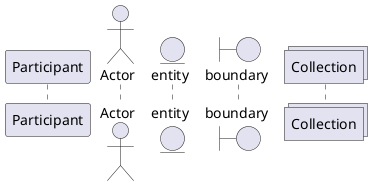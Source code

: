 @startuml
'https://plantuml.com/sequence-diagram

autonumber
participant Participant
actor Actor as foo
entity entity
boundary boundary
Collections Collection

@enduml
